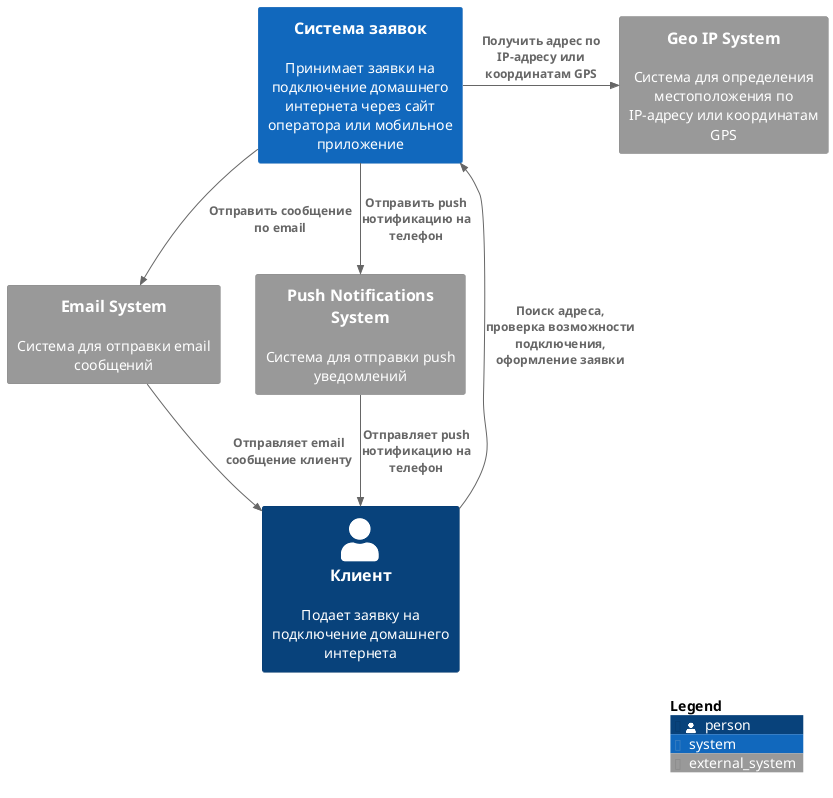 @startuml Context
!include <C4/C4_Context>

Person(client, "Клиент", "Подает заявку на подключение домашнего интернета")
System(system, "Система заявок", "Принимает заявки на подключение домашнего интернета через сайт оператора или мобильное приложение")
System_Ext(geoIpSystem, "Geo IP System", "Система для определения местоположения по IP-адресу или координатам GPS")
System_Ext(emailSystem, "Email System", "Система для отправки email сообщений")
System_Ext(pushSystem, "Push Notifications System", "Система для отправки push уведомлений")


Rel(client, system, "Поиск адреса, проверка возможности подключения, оформление заявки")
Rel_Right(system, geoIpSystem, "Получить адрес по IP-адресу или координатам GPS")
Rel(system, emailSystem, "Отправить сообщение по email")
Rel(emailSystem, client, "Отправляет email сообщение клиенту")
Rel(system, pushSystem, "Отправить push нотификацию на телефон")
Rel(pushSystem, client, "Отправляет push нотификацию на телефон")
SHOW_LEGEND()
@enduml
